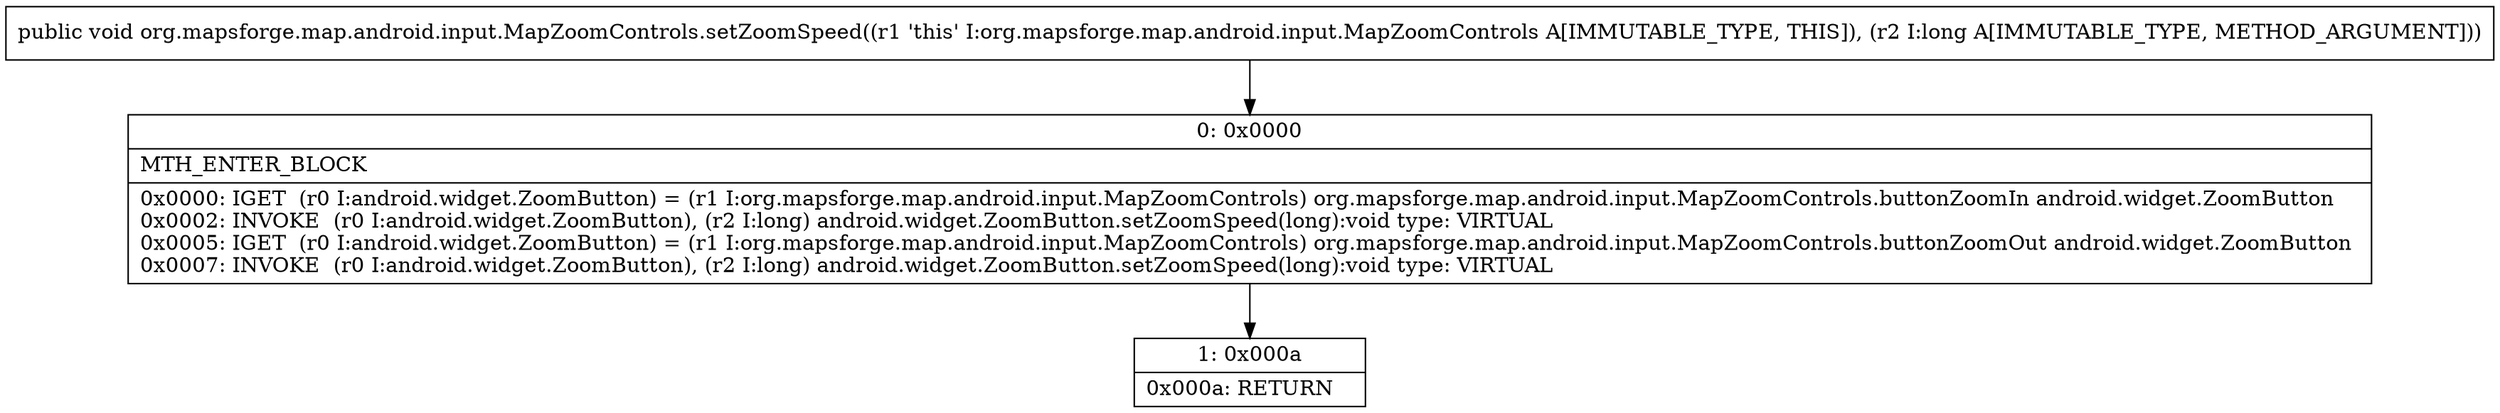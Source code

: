 digraph "CFG fororg.mapsforge.map.android.input.MapZoomControls.setZoomSpeed(J)V" {
Node_0 [shape=record,label="{0\:\ 0x0000|MTH_ENTER_BLOCK\l|0x0000: IGET  (r0 I:android.widget.ZoomButton) = (r1 I:org.mapsforge.map.android.input.MapZoomControls) org.mapsforge.map.android.input.MapZoomControls.buttonZoomIn android.widget.ZoomButton \l0x0002: INVOKE  (r0 I:android.widget.ZoomButton), (r2 I:long) android.widget.ZoomButton.setZoomSpeed(long):void type: VIRTUAL \l0x0005: IGET  (r0 I:android.widget.ZoomButton) = (r1 I:org.mapsforge.map.android.input.MapZoomControls) org.mapsforge.map.android.input.MapZoomControls.buttonZoomOut android.widget.ZoomButton \l0x0007: INVOKE  (r0 I:android.widget.ZoomButton), (r2 I:long) android.widget.ZoomButton.setZoomSpeed(long):void type: VIRTUAL \l}"];
Node_1 [shape=record,label="{1\:\ 0x000a|0x000a: RETURN   \l}"];
MethodNode[shape=record,label="{public void org.mapsforge.map.android.input.MapZoomControls.setZoomSpeed((r1 'this' I:org.mapsforge.map.android.input.MapZoomControls A[IMMUTABLE_TYPE, THIS]), (r2 I:long A[IMMUTABLE_TYPE, METHOD_ARGUMENT])) }"];
MethodNode -> Node_0;
Node_0 -> Node_1;
}

